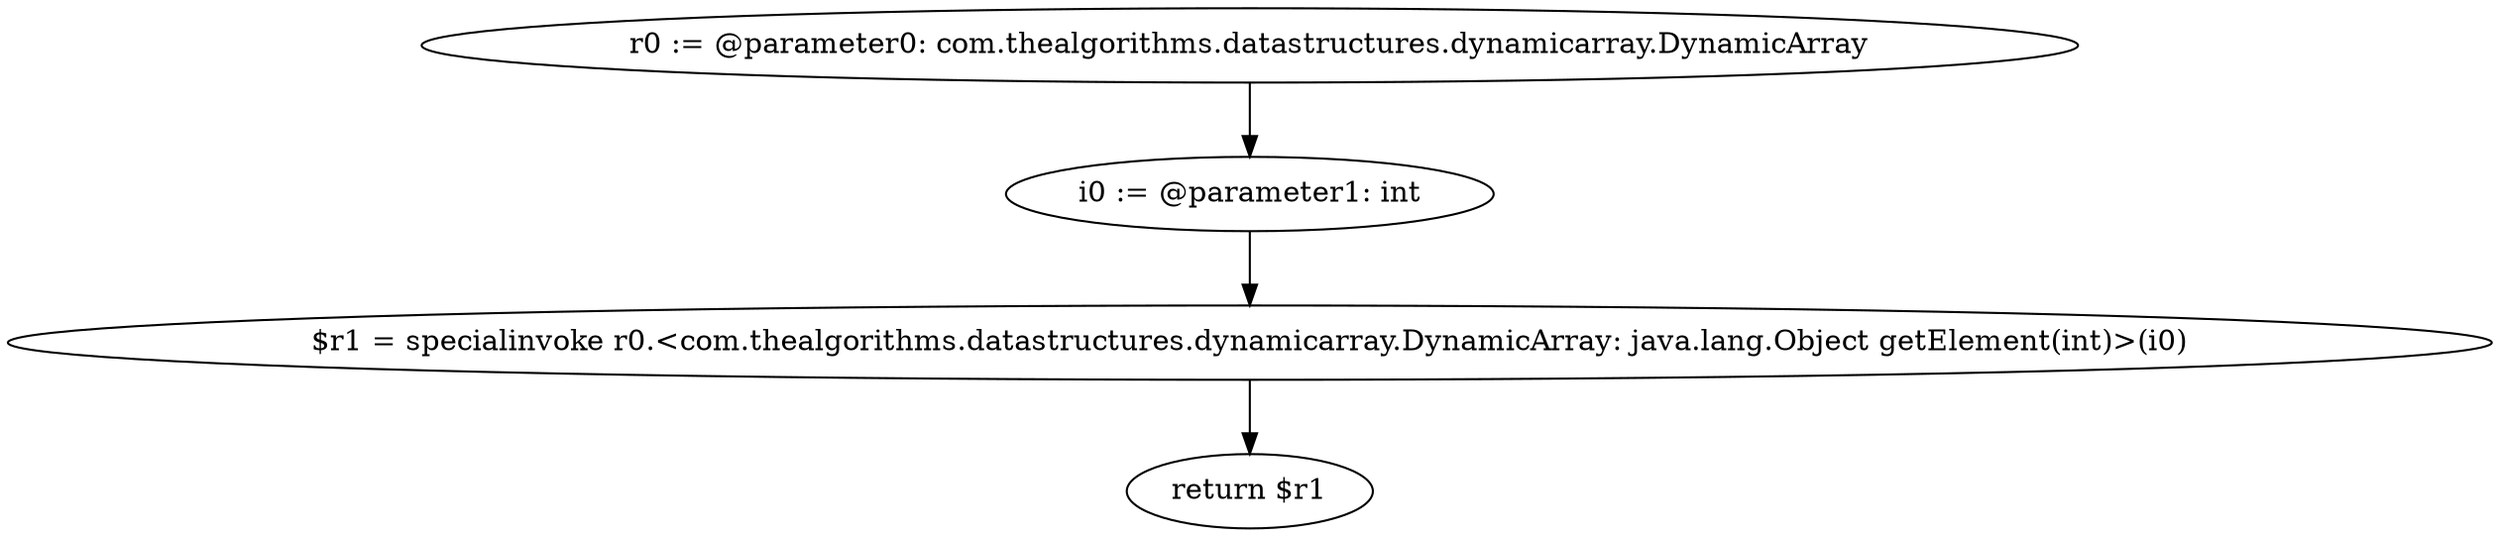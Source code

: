 digraph "unitGraph" {
    "r0 := @parameter0: com.thealgorithms.datastructures.dynamicarray.DynamicArray"
    "i0 := @parameter1: int"
    "$r1 = specialinvoke r0.<com.thealgorithms.datastructures.dynamicarray.DynamicArray: java.lang.Object getElement(int)>(i0)"
    "return $r1"
    "r0 := @parameter0: com.thealgorithms.datastructures.dynamicarray.DynamicArray"->"i0 := @parameter1: int";
    "i0 := @parameter1: int"->"$r1 = specialinvoke r0.<com.thealgorithms.datastructures.dynamicarray.DynamicArray: java.lang.Object getElement(int)>(i0)";
    "$r1 = specialinvoke r0.<com.thealgorithms.datastructures.dynamicarray.DynamicArray: java.lang.Object getElement(int)>(i0)"->"return $r1";
}
